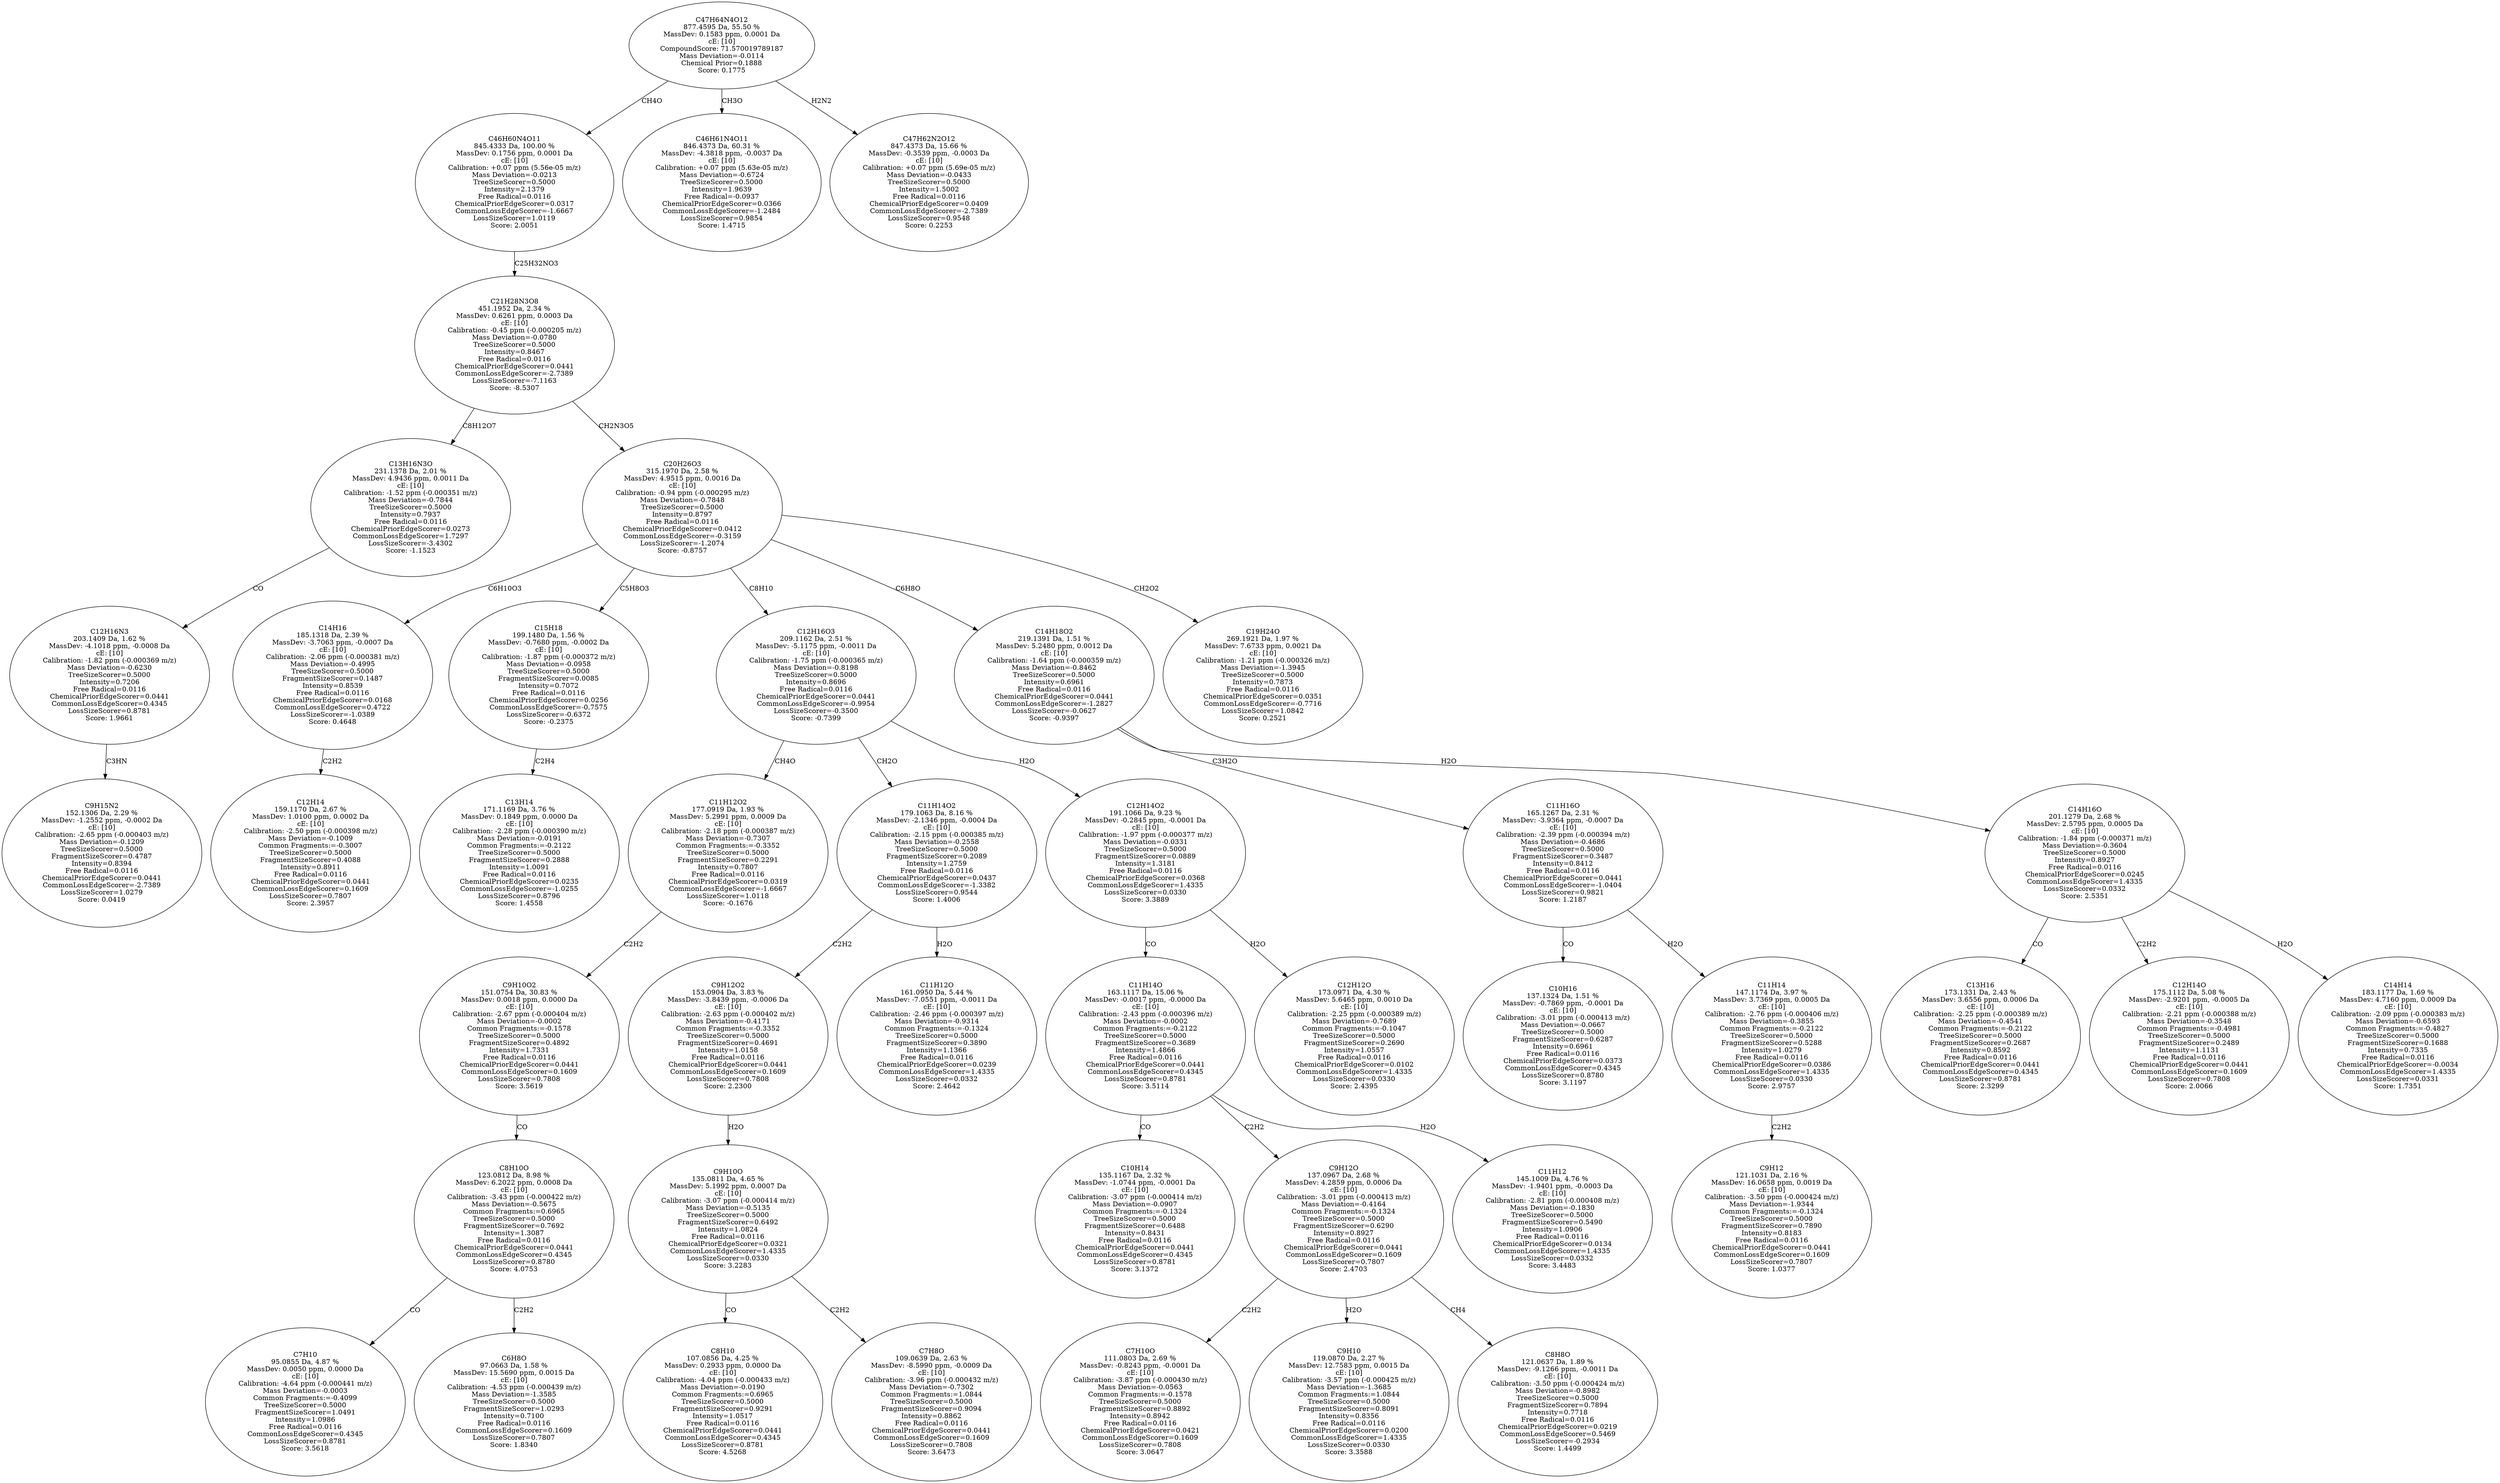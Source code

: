strict digraph {
v1 [label="C9H15N2\n152.1306 Da, 2.29 %\nMassDev: -1.2552 ppm, -0.0002 Da\ncE: [10]\nCalibration: -2.65 ppm (-0.000403 m/z)\nMass Deviation=-0.1209\nTreeSizeScorer=0.5000\nFragmentSizeScorer=0.4787\nIntensity=0.8394\nFree Radical=0.0116\nChemicalPriorEdgeScorer=0.0441\nCommonLossEdgeScorer=-2.7389\nLossSizeScorer=1.0279\nScore: 0.0419"];
v2 [label="C12H16N3\n203.1409 Da, 1.62 %\nMassDev: -4.1018 ppm, -0.0008 Da\ncE: [10]\nCalibration: -1.82 ppm (-0.000369 m/z)\nMass Deviation=-0.6230\nTreeSizeScorer=0.5000\nIntensity=0.7206\nFree Radical=0.0116\nChemicalPriorEdgeScorer=0.0441\nCommonLossEdgeScorer=0.4345\nLossSizeScorer=0.8781\nScore: 1.9661"];
v3 [label="C13H16N3O\n231.1378 Da, 2.01 %\nMassDev: 4.9436 ppm, 0.0011 Da\ncE: [10]\nCalibration: -1.52 ppm (-0.000351 m/z)\nMass Deviation=-0.7844\nTreeSizeScorer=0.5000\nIntensity=0.7937\nFree Radical=0.0116\nChemicalPriorEdgeScorer=0.0273\nCommonLossEdgeScorer=1.7297\nLossSizeScorer=-3.4302\nScore: -1.1523"];
v4 [label="C12H14\n159.1170 Da, 2.67 %\nMassDev: 1.0100 ppm, 0.0002 Da\ncE: [10]\nCalibration: -2.50 ppm (-0.000398 m/z)\nMass Deviation=-0.1009\nCommon Fragments:=-0.3007\nTreeSizeScorer=0.5000\nFragmentSizeScorer=0.4088\nIntensity=0.8911\nFree Radical=0.0116\nChemicalPriorEdgeScorer=0.0441\nCommonLossEdgeScorer=0.1609\nLossSizeScorer=0.7807\nScore: 2.3957"];
v5 [label="C14H16\n185.1318 Da, 2.39 %\nMassDev: -3.7063 ppm, -0.0007 Da\ncE: [10]\nCalibration: -2.06 ppm (-0.000381 m/z)\nMass Deviation=-0.4995\nTreeSizeScorer=0.5000\nFragmentSizeScorer=0.1487\nIntensity=0.8539\nFree Radical=0.0116\nChemicalPriorEdgeScorer=0.0168\nCommonLossEdgeScorer=0.4722\nLossSizeScorer=-1.0389\nScore: 0.4648"];
v6 [label="C13H14\n171.1169 Da, 3.76 %\nMassDev: 0.1849 ppm, 0.0000 Da\ncE: [10]\nCalibration: -2.28 ppm (-0.000390 m/z)\nMass Deviation=-0.0191\nCommon Fragments:=-0.2122\nTreeSizeScorer=0.5000\nFragmentSizeScorer=0.2888\nIntensity=1.0091\nFree Radical=0.0116\nChemicalPriorEdgeScorer=0.0235\nCommonLossEdgeScorer=-1.0255\nLossSizeScorer=0.8796\nScore: 1.4558"];
v7 [label="C15H18\n199.1480 Da, 1.56 %\nMassDev: -0.7680 ppm, -0.0002 Da\ncE: [10]\nCalibration: -1.87 ppm (-0.000372 m/z)\nMass Deviation=-0.0958\nTreeSizeScorer=0.5000\nFragmentSizeScorer=0.0085\nIntensity=0.7072\nFree Radical=0.0116\nChemicalPriorEdgeScorer=0.0256\nCommonLossEdgeScorer=-0.7575\nLossSizeScorer=-0.6372\nScore: -0.2375"];
v8 [label="C7H10\n95.0855 Da, 4.87 %\nMassDev: 0.0050 ppm, 0.0000 Da\ncE: [10]\nCalibration: -4.64 ppm (-0.000441 m/z)\nMass Deviation=-0.0003\nCommon Fragments:=-0.4099\nTreeSizeScorer=0.5000\nFragmentSizeScorer=1.0491\nIntensity=1.0986\nFree Radical=0.0116\nCommonLossEdgeScorer=0.4345\nLossSizeScorer=0.8781\nScore: 3.5618"];
v9 [label="C6H8O\n97.0663 Da, 1.58 %\nMassDev: 15.5690 ppm, 0.0015 Da\ncE: [10]\nCalibration: -4.53 ppm (-0.000439 m/z)\nMass Deviation=-1.3585\nTreeSizeScorer=0.5000\nFragmentSizeScorer=1.0293\nIntensity=0.7100\nFree Radical=0.0116\nCommonLossEdgeScorer=0.1609\nLossSizeScorer=0.7807\nScore: 1.8340"];
v10 [label="C8H10O\n123.0812 Da, 8.98 %\nMassDev: 6.2022 ppm, 0.0008 Da\ncE: [10]\nCalibration: -3.43 ppm (-0.000422 m/z)\nMass Deviation=-0.5675\nCommon Fragments:=0.6965\nTreeSizeScorer=0.5000\nFragmentSizeScorer=0.7692\nIntensity=1.3087\nFree Radical=0.0116\nChemicalPriorEdgeScorer=0.0441\nCommonLossEdgeScorer=0.4345\nLossSizeScorer=0.8780\nScore: 4.0753"];
v11 [label="C9H10O2\n151.0754 Da, 30.83 %\nMassDev: 0.0018 ppm, 0.0000 Da\ncE: [10]\nCalibration: -2.67 ppm (-0.000404 m/z)\nMass Deviation=-0.0002\nCommon Fragments:=-0.1578\nTreeSizeScorer=0.5000\nFragmentSizeScorer=0.4892\nIntensity=1.7331\nFree Radical=0.0116\nChemicalPriorEdgeScorer=0.0441\nCommonLossEdgeScorer=0.1609\nLossSizeScorer=0.7808\nScore: 3.5619"];
v12 [label="C11H12O2\n177.0919 Da, 1.93 %\nMassDev: 5.2991 ppm, 0.0009 Da\ncE: [10]\nCalibration: -2.18 ppm (-0.000387 m/z)\nMass Deviation=-0.7307\nCommon Fragments:=-0.3352\nTreeSizeScorer=0.5000\nFragmentSizeScorer=0.2291\nIntensity=0.7807\nFree Radical=0.0116\nChemicalPriorEdgeScorer=0.0319\nCommonLossEdgeScorer=-1.6667\nLossSizeScorer=1.0118\nScore: -0.1676"];
v13 [label="C8H10\n107.0856 Da, 4.25 %\nMassDev: 0.2933 ppm, 0.0000 Da\ncE: [10]\nCalibration: -4.04 ppm (-0.000433 m/z)\nMass Deviation=-0.0190\nCommon Fragments:=0.6965\nTreeSizeScorer=0.5000\nFragmentSizeScorer=0.9291\nIntensity=1.0517\nFree Radical=0.0116\nChemicalPriorEdgeScorer=0.0441\nCommonLossEdgeScorer=0.4345\nLossSizeScorer=0.8781\nScore: 4.5268"];
v14 [label="C7H8O\n109.0639 Da, 2.63 %\nMassDev: -8.5990 ppm, -0.0009 Da\ncE: [10]\nCalibration: -3.96 ppm (-0.000432 m/z)\nMass Deviation=-0.7302\nCommon Fragments:=1.0844\nTreeSizeScorer=0.5000\nFragmentSizeScorer=0.9094\nIntensity=0.8862\nFree Radical=0.0116\nChemicalPriorEdgeScorer=0.0441\nCommonLossEdgeScorer=0.1609\nLossSizeScorer=0.7808\nScore: 3.6473"];
v15 [label="C9H10O\n135.0811 Da, 4.65 %\nMassDev: 5.1992 ppm, 0.0007 Da\ncE: [10]\nCalibration: -3.07 ppm (-0.000414 m/z)\nMass Deviation=-0.5135\nTreeSizeScorer=0.5000\nFragmentSizeScorer=0.6492\nIntensity=1.0824\nFree Radical=0.0116\nChemicalPriorEdgeScorer=0.0321\nCommonLossEdgeScorer=1.4335\nLossSizeScorer=0.0330\nScore: 3.2283"];
v16 [label="C9H12O2\n153.0904 Da, 3.83 %\nMassDev: -3.8439 ppm, -0.0006 Da\ncE: [10]\nCalibration: -2.63 ppm (-0.000402 m/z)\nMass Deviation=-0.4171\nCommon Fragments:=-0.3352\nTreeSizeScorer=0.5000\nFragmentSizeScorer=0.4691\nIntensity=1.0158\nFree Radical=0.0116\nChemicalPriorEdgeScorer=0.0441\nCommonLossEdgeScorer=0.1609\nLossSizeScorer=0.7808\nScore: 2.2300"];
v17 [label="C11H12O\n161.0950 Da, 5.44 %\nMassDev: -7.0551 ppm, -0.0011 Da\ncE: [10]\nCalibration: -2.46 ppm (-0.000397 m/z)\nMass Deviation=-0.9314\nCommon Fragments:=-0.1324\nTreeSizeScorer=0.5000\nFragmentSizeScorer=0.3890\nIntensity=1.1366\nFree Radical=0.0116\nChemicalPriorEdgeScorer=0.0239\nCommonLossEdgeScorer=1.4335\nLossSizeScorer=0.0332\nScore: 2.4642"];
v18 [label="C11H14O2\n179.1063 Da, 8.16 %\nMassDev: -2.1346 ppm, -0.0004 Da\ncE: [10]\nCalibration: -2.15 ppm (-0.000385 m/z)\nMass Deviation=-0.2558\nTreeSizeScorer=0.5000\nFragmentSizeScorer=0.2089\nIntensity=1.2759\nFree Radical=0.0116\nChemicalPriorEdgeScorer=0.0437\nCommonLossEdgeScorer=-1.3382\nLossSizeScorer=0.9544\nScore: 1.4006"];
v19 [label="C10H14\n135.1167 Da, 2.32 %\nMassDev: -1.0744 ppm, -0.0001 Da\ncE: [10]\nCalibration: -3.07 ppm (-0.000414 m/z)\nMass Deviation=-0.0907\nCommon Fragments:=-0.1324\nTreeSizeScorer=0.5000\nFragmentSizeScorer=0.6488\nIntensity=0.8431\nFree Radical=0.0116\nChemicalPriorEdgeScorer=0.0441\nCommonLossEdgeScorer=0.4345\nLossSizeScorer=0.8781\nScore: 3.1372"];
v20 [label="C7H10O\n111.0803 Da, 2.69 %\nMassDev: -0.8243 ppm, -0.0001 Da\ncE: [10]\nCalibration: -3.87 ppm (-0.000430 m/z)\nMass Deviation=-0.0563\nCommon Fragments:=-0.1578\nTreeSizeScorer=0.5000\nFragmentSizeScorer=0.8892\nIntensity=0.8942\nFree Radical=0.0116\nChemicalPriorEdgeScorer=0.0421\nCommonLossEdgeScorer=0.1609\nLossSizeScorer=0.7808\nScore: 3.0647"];
v21 [label="C9H10\n119.0870 Da, 2.27 %\nMassDev: 12.7583 ppm, 0.0015 Da\ncE: [10]\nCalibration: -3.57 ppm (-0.000425 m/z)\nMass Deviation=-1.3685\nCommon Fragments:=1.0844\nTreeSizeScorer=0.5000\nFragmentSizeScorer=0.8091\nIntensity=0.8356\nFree Radical=0.0116\nChemicalPriorEdgeScorer=0.0200\nCommonLossEdgeScorer=1.4335\nLossSizeScorer=0.0330\nScore: 3.3588"];
v22 [label="C8H8O\n121.0637 Da, 1.89 %\nMassDev: -9.1266 ppm, -0.0011 Da\ncE: [10]\nCalibration: -3.50 ppm (-0.000424 m/z)\nMass Deviation=-0.8982\nTreeSizeScorer=0.5000\nFragmentSizeScorer=0.7894\nIntensity=0.7718\nFree Radical=0.0116\nChemicalPriorEdgeScorer=0.0219\nCommonLossEdgeScorer=0.5469\nLossSizeScorer=-0.2934\nScore: 1.4499"];
v23 [label="C9H12O\n137.0967 Da, 2.68 %\nMassDev: 4.2859 ppm, 0.0006 Da\ncE: [10]\nCalibration: -3.01 ppm (-0.000413 m/z)\nMass Deviation=-0.4164\nCommon Fragments:=-0.1324\nTreeSizeScorer=0.5000\nFragmentSizeScorer=0.6290\nIntensity=0.8927\nFree Radical=0.0116\nChemicalPriorEdgeScorer=0.0441\nCommonLossEdgeScorer=0.1609\nLossSizeScorer=0.7807\nScore: 2.4703"];
v24 [label="C11H12\n145.1009 Da, 4.76 %\nMassDev: -1.9401 ppm, -0.0003 Da\ncE: [10]\nCalibration: -2.81 ppm (-0.000408 m/z)\nMass Deviation=-0.1830\nTreeSizeScorer=0.5000\nFragmentSizeScorer=0.5490\nIntensity=1.0906\nFree Radical=0.0116\nChemicalPriorEdgeScorer=0.0134\nCommonLossEdgeScorer=1.4335\nLossSizeScorer=0.0332\nScore: 3.4483"];
v25 [label="C11H14O\n163.1117 Da, 15.06 %\nMassDev: -0.0017 ppm, -0.0000 Da\ncE: [10]\nCalibration: -2.43 ppm (-0.000396 m/z)\nMass Deviation=-0.0002\nCommon Fragments:=-0.2122\nTreeSizeScorer=0.5000\nFragmentSizeScorer=0.3689\nIntensity=1.4866\nFree Radical=0.0116\nChemicalPriorEdgeScorer=0.0441\nCommonLossEdgeScorer=0.4345\nLossSizeScorer=0.8781\nScore: 3.5114"];
v26 [label="C12H12O\n173.0971 Da, 4.30 %\nMassDev: 5.6465 ppm, 0.0010 Da\ncE: [10]\nCalibration: -2.25 ppm (-0.000389 m/z)\nMass Deviation=-0.7689\nCommon Fragments:=-0.1047\nTreeSizeScorer=0.5000\nFragmentSizeScorer=0.2690\nIntensity=1.0557\nFree Radical=0.0116\nChemicalPriorEdgeScorer=0.0102\nCommonLossEdgeScorer=1.4335\nLossSizeScorer=0.0330\nScore: 2.4395"];
v27 [label="C12H14O2\n191.1066 Da, 9.23 %\nMassDev: -0.2845 ppm, -0.0001 Da\ncE: [10]\nCalibration: -1.97 ppm (-0.000377 m/z)\nMass Deviation=-0.0331\nTreeSizeScorer=0.5000\nFragmentSizeScorer=0.0889\nIntensity=1.3181\nFree Radical=0.0116\nChemicalPriorEdgeScorer=0.0368\nCommonLossEdgeScorer=1.4335\nLossSizeScorer=0.0330\nScore: 3.3889"];
v28 [label="C12H16O3\n209.1162 Da, 2.51 %\nMassDev: -5.1175 ppm, -0.0011 Da\ncE: [10]\nCalibration: -1.75 ppm (-0.000365 m/z)\nMass Deviation=-0.8198\nTreeSizeScorer=0.5000\nIntensity=0.8696\nFree Radical=0.0116\nChemicalPriorEdgeScorer=0.0441\nCommonLossEdgeScorer=-0.9954\nLossSizeScorer=-0.3500\nScore: -0.7399"];
v29 [label="C10H16\n137.1324 Da, 1.51 %\nMassDev: -0.7869 ppm, -0.0001 Da\ncE: [10]\nCalibration: -3.01 ppm (-0.000413 m/z)\nMass Deviation=-0.0667\nTreeSizeScorer=0.5000\nFragmentSizeScorer=0.6287\nIntensity=0.6961\nFree Radical=0.0116\nChemicalPriorEdgeScorer=0.0373\nCommonLossEdgeScorer=0.4345\nLossSizeScorer=0.8780\nScore: 3.1197"];
v30 [label="C9H12\n121.1031 Da, 2.16 %\nMassDev: 16.0658 ppm, 0.0019 Da\ncE: [10]\nCalibration: -3.50 ppm (-0.000424 m/z)\nMass Deviation=-1.9344\nCommon Fragments:=-0.1324\nTreeSizeScorer=0.5000\nFragmentSizeScorer=0.7890\nIntensity=0.8183\nFree Radical=0.0116\nChemicalPriorEdgeScorer=0.0441\nCommonLossEdgeScorer=0.1609\nLossSizeScorer=0.7807\nScore: 1.0377"];
v31 [label="C11H14\n147.1174 Da, 3.97 %\nMassDev: 3.7369 ppm, 0.0005 Da\ncE: [10]\nCalibration: -2.76 ppm (-0.000406 m/z)\nMass Deviation=-0.3855\nCommon Fragments:=-0.2122\nTreeSizeScorer=0.5000\nFragmentSizeScorer=0.5288\nIntensity=1.0279\nFree Radical=0.0116\nChemicalPriorEdgeScorer=0.0386\nCommonLossEdgeScorer=1.4335\nLossSizeScorer=0.0330\nScore: 2.9757"];
v32 [label="C11H16O\n165.1267 Da, 2.31 %\nMassDev: -3.9364 ppm, -0.0007 Da\ncE: [10]\nCalibration: -2.39 ppm (-0.000394 m/z)\nMass Deviation=-0.4686\nTreeSizeScorer=0.5000\nFragmentSizeScorer=0.3487\nIntensity=0.8412\nFree Radical=0.0116\nChemicalPriorEdgeScorer=0.0441\nCommonLossEdgeScorer=-1.0404\nLossSizeScorer=0.9821\nScore: 1.2187"];
v33 [label="C13H16\n173.1331 Da, 2.43 %\nMassDev: 3.6556 ppm, 0.0006 Da\ncE: [10]\nCalibration: -2.25 ppm (-0.000389 m/z)\nMass Deviation=-0.4541\nCommon Fragments:=-0.2122\nTreeSizeScorer=0.5000\nFragmentSizeScorer=0.2687\nIntensity=0.8592\nFree Radical=0.0116\nChemicalPriorEdgeScorer=0.0441\nCommonLossEdgeScorer=0.4345\nLossSizeScorer=0.8781\nScore: 2.3299"];
v34 [label="C12H14O\n175.1112 Da, 5.08 %\nMassDev: -2.9201 ppm, -0.0005 Da\ncE: [10]\nCalibration: -2.21 ppm (-0.000388 m/z)\nMass Deviation=-0.3548\nCommon Fragments:=-0.4981\nTreeSizeScorer=0.5000\nFragmentSizeScorer=0.2489\nIntensity=1.1131\nFree Radical=0.0116\nChemicalPriorEdgeScorer=0.0441\nCommonLossEdgeScorer=0.1609\nLossSizeScorer=0.7808\nScore: 2.0066"];
v35 [label="C14H14\n183.1177 Da, 1.69 %\nMassDev: 4.7160 ppm, 0.0009 Da\ncE: [10]\nCalibration: -2.09 ppm (-0.000383 m/z)\nMass Deviation=-0.6593\nCommon Fragments:=-0.4827\nTreeSizeScorer=0.5000\nFragmentSizeScorer=0.1688\nIntensity=0.7335\nFree Radical=0.0116\nChemicalPriorEdgeScorer=-0.0034\nCommonLossEdgeScorer=1.4335\nLossSizeScorer=0.0331\nScore: 1.7351"];
v36 [label="C14H16O\n201.1279 Da, 2.68 %\nMassDev: 2.5795 ppm, 0.0005 Da\ncE: [10]\nCalibration: -1.84 ppm (-0.000371 m/z)\nMass Deviation=-0.3604\nTreeSizeScorer=0.5000\nIntensity=0.8927\nFree Radical=0.0116\nChemicalPriorEdgeScorer=0.0245\nCommonLossEdgeScorer=1.4335\nLossSizeScorer=0.0332\nScore: 2.5351"];
v37 [label="C14H18O2\n219.1391 Da, 1.51 %\nMassDev: 5.2480 ppm, 0.0012 Da\ncE: [10]\nCalibration: -1.64 ppm (-0.000359 m/z)\nMass Deviation=-0.8462\nTreeSizeScorer=0.5000\nIntensity=0.6961\nFree Radical=0.0116\nChemicalPriorEdgeScorer=0.0441\nCommonLossEdgeScorer=-1.2827\nLossSizeScorer=-0.0627\nScore: -0.9397"];
v38 [label="C19H24O\n269.1921 Da, 1.97 %\nMassDev: 7.6733 ppm, 0.0021 Da\ncE: [10]\nCalibration: -1.21 ppm (-0.000326 m/z)\nMass Deviation=-1.3945\nTreeSizeScorer=0.5000\nIntensity=0.7873\nFree Radical=0.0116\nChemicalPriorEdgeScorer=0.0351\nCommonLossEdgeScorer=-0.7716\nLossSizeScorer=1.0842\nScore: 0.2521"];
v39 [label="C20H26O3\n315.1970 Da, 2.58 %\nMassDev: 4.9515 ppm, 0.0016 Da\ncE: [10]\nCalibration: -0.94 ppm (-0.000295 m/z)\nMass Deviation=-0.7848\nTreeSizeScorer=0.5000\nIntensity=0.8797\nFree Radical=0.0116\nChemicalPriorEdgeScorer=0.0412\nCommonLossEdgeScorer=-0.3159\nLossSizeScorer=-1.2074\nScore: -0.8757"];
v40 [label="C21H28N3O8\n451.1952 Da, 2.34 %\nMassDev: 0.6261 ppm, 0.0003 Da\ncE: [10]\nCalibration: -0.45 ppm (-0.000205 m/z)\nMass Deviation=-0.0780\nTreeSizeScorer=0.5000\nIntensity=0.8467\nFree Radical=0.0116\nChemicalPriorEdgeScorer=0.0441\nCommonLossEdgeScorer=-2.7389\nLossSizeScorer=-7.1163\nScore: -8.5307"];
v41 [label="C46H60N4O11\n845.4333 Da, 100.00 %\nMassDev: 0.1756 ppm, 0.0001 Da\ncE: [10]\nCalibration: +0.07 ppm (5.56e-05 m/z)\nMass Deviation=-0.0213\nTreeSizeScorer=0.5000\nIntensity=2.1379\nFree Radical=0.0116\nChemicalPriorEdgeScorer=0.0317\nCommonLossEdgeScorer=-1.6667\nLossSizeScorer=1.0119\nScore: 2.0051"];
v42 [label="C46H61N4O11\n846.4373 Da, 60.31 %\nMassDev: -4.3818 ppm, -0.0037 Da\ncE: [10]\nCalibration: +0.07 ppm (5.63e-05 m/z)\nMass Deviation=-0.6724\nTreeSizeScorer=0.5000\nIntensity=1.9639\nFree Radical=-0.0937\nChemicalPriorEdgeScorer=0.0366\nCommonLossEdgeScorer=-1.2484\nLossSizeScorer=0.9854\nScore: 1.4715"];
v43 [label="C47H62N2O12\n847.4373 Da, 15.66 %\nMassDev: -0.3539 ppm, -0.0003 Da\ncE: [10]\nCalibration: +0.07 ppm (5.69e-05 m/z)\nMass Deviation=-0.0433\nTreeSizeScorer=0.5000\nIntensity=1.5002\nFree Radical=0.0116\nChemicalPriorEdgeScorer=0.0409\nCommonLossEdgeScorer=-2.7389\nLossSizeScorer=0.9548\nScore: 0.2253"];
v44 [label="C47H64N4O12\n877.4595 Da, 55.50 %\nMassDev: 0.1583 ppm, 0.0001 Da\ncE: [10]\nCompoundScore: 71.570019789187\nMass Deviation=-0.0114\nChemical Prior=0.1888\nScore: 0.1775"];
v2 -> v1 [label="C3HN"];
v3 -> v2 [label="CO"];
v40 -> v3 [label="C8H12O7"];
v5 -> v4 [label="C2H2"];
v39 -> v5 [label="C6H10O3"];
v7 -> v6 [label="C2H4"];
v39 -> v7 [label="C5H8O3"];
v10 -> v8 [label="CO"];
v10 -> v9 [label="C2H2"];
v11 -> v10 [label="CO"];
v12 -> v11 [label="C2H2"];
v28 -> v12 [label="CH4O"];
v15 -> v13 [label="CO"];
v15 -> v14 [label="C2H2"];
v16 -> v15 [label="H2O"];
v18 -> v16 [label="C2H2"];
v18 -> v17 [label="H2O"];
v28 -> v18 [label="CH2O"];
v25 -> v19 [label="CO"];
v23 -> v20 [label="C2H2"];
v23 -> v21 [label="H2O"];
v23 -> v22 [label="CH4"];
v25 -> v23 [label="C2H2"];
v25 -> v24 [label="H2O"];
v27 -> v25 [label="CO"];
v27 -> v26 [label="H2O"];
v28 -> v27 [label="H2O"];
v39 -> v28 [label="C8H10"];
v32 -> v29 [label="CO"];
v31 -> v30 [label="C2H2"];
v32 -> v31 [label="H2O"];
v37 -> v32 [label="C3H2O"];
v36 -> v33 [label="CO"];
v36 -> v34 [label="C2H2"];
v36 -> v35 [label="H2O"];
v37 -> v36 [label="H2O"];
v39 -> v37 [label="C6H8O"];
v39 -> v38 [label="CH2O2"];
v40 -> v39 [label="CH2N3O5"];
v41 -> v40 [label="C25H32NO3"];
v44 -> v41 [label="CH4O"];
v44 -> v42 [label="CH3O"];
v44 -> v43 [label="H2N2"];
}